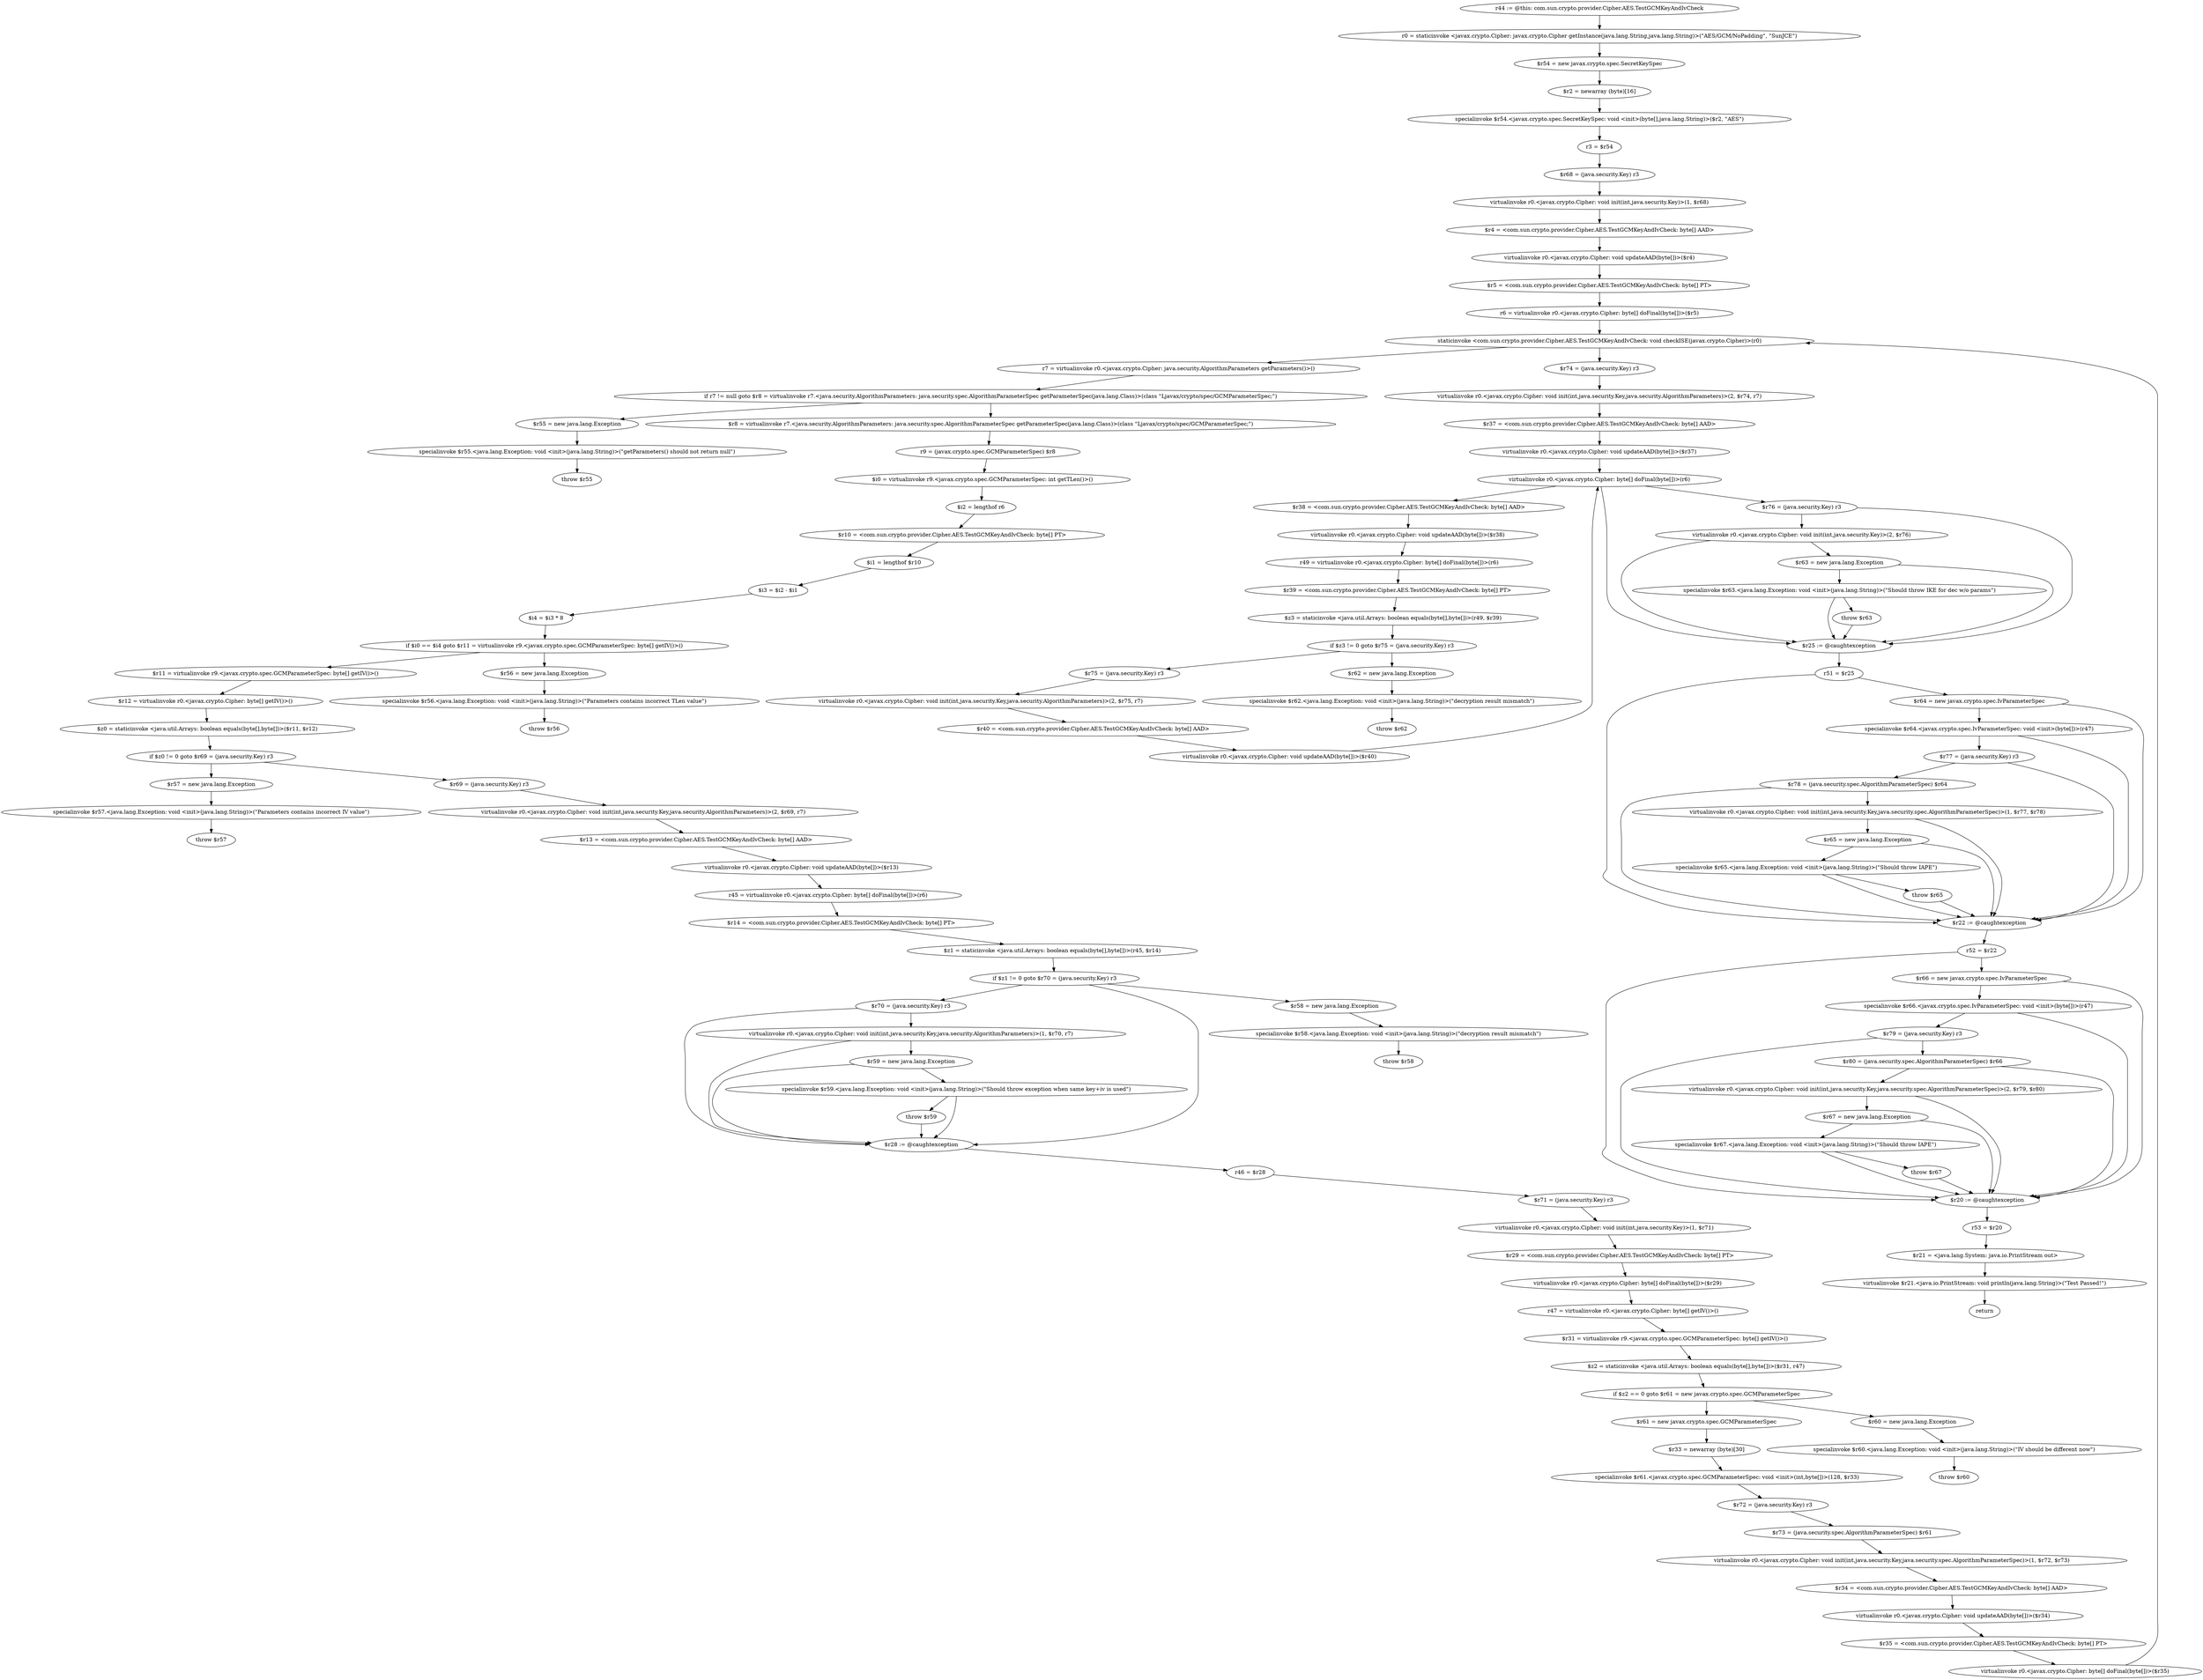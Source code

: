 digraph "unitGraph" {
    "r44 := @this: com.sun.crypto.provider.Cipher.AES.TestGCMKeyAndIvCheck"
    "r0 = staticinvoke <javax.crypto.Cipher: javax.crypto.Cipher getInstance(java.lang.String,java.lang.String)>(\"AES/GCM/NoPadding\", \"SunJCE\")"
    "$r54 = new javax.crypto.spec.SecretKeySpec"
    "$r2 = newarray (byte)[16]"
    "specialinvoke $r54.<javax.crypto.spec.SecretKeySpec: void <init>(byte[],java.lang.String)>($r2, \"AES\")"
    "r3 = $r54"
    "$r68 = (java.security.Key) r3"
    "virtualinvoke r0.<javax.crypto.Cipher: void init(int,java.security.Key)>(1, $r68)"
    "$r4 = <com.sun.crypto.provider.Cipher.AES.TestGCMKeyAndIvCheck: byte[] AAD>"
    "virtualinvoke r0.<javax.crypto.Cipher: void updateAAD(byte[])>($r4)"
    "$r5 = <com.sun.crypto.provider.Cipher.AES.TestGCMKeyAndIvCheck: byte[] PT>"
    "r6 = virtualinvoke r0.<javax.crypto.Cipher: byte[] doFinal(byte[])>($r5)"
    "staticinvoke <com.sun.crypto.provider.Cipher.AES.TestGCMKeyAndIvCheck: void checkISE(javax.crypto.Cipher)>(r0)"
    "r7 = virtualinvoke r0.<javax.crypto.Cipher: java.security.AlgorithmParameters getParameters()>()"
    "if r7 != null goto $r8 = virtualinvoke r7.<java.security.AlgorithmParameters: java.security.spec.AlgorithmParameterSpec getParameterSpec(java.lang.Class)>(class \"Ljavax/crypto/spec/GCMParameterSpec;\")"
    "$r55 = new java.lang.Exception"
    "specialinvoke $r55.<java.lang.Exception: void <init>(java.lang.String)>(\"getParameters() should not return null\")"
    "throw $r55"
    "$r8 = virtualinvoke r7.<java.security.AlgorithmParameters: java.security.spec.AlgorithmParameterSpec getParameterSpec(java.lang.Class)>(class \"Ljavax/crypto/spec/GCMParameterSpec;\")"
    "r9 = (javax.crypto.spec.GCMParameterSpec) $r8"
    "$i0 = virtualinvoke r9.<javax.crypto.spec.GCMParameterSpec: int getTLen()>()"
    "$i2 = lengthof r6"
    "$r10 = <com.sun.crypto.provider.Cipher.AES.TestGCMKeyAndIvCheck: byte[] PT>"
    "$i1 = lengthof $r10"
    "$i3 = $i2 - $i1"
    "$i4 = $i3 * 8"
    "if $i0 == $i4 goto $r11 = virtualinvoke r9.<javax.crypto.spec.GCMParameterSpec: byte[] getIV()>()"
    "$r56 = new java.lang.Exception"
    "specialinvoke $r56.<java.lang.Exception: void <init>(java.lang.String)>(\"Parameters contains incorrect TLen value\")"
    "throw $r56"
    "$r11 = virtualinvoke r9.<javax.crypto.spec.GCMParameterSpec: byte[] getIV()>()"
    "$r12 = virtualinvoke r0.<javax.crypto.Cipher: byte[] getIV()>()"
    "$z0 = staticinvoke <java.util.Arrays: boolean equals(byte[],byte[])>($r11, $r12)"
    "if $z0 != 0 goto $r69 = (java.security.Key) r3"
    "$r57 = new java.lang.Exception"
    "specialinvoke $r57.<java.lang.Exception: void <init>(java.lang.String)>(\"Parameters contains incorrect IV value\")"
    "throw $r57"
    "$r69 = (java.security.Key) r3"
    "virtualinvoke r0.<javax.crypto.Cipher: void init(int,java.security.Key,java.security.AlgorithmParameters)>(2, $r69, r7)"
    "$r13 = <com.sun.crypto.provider.Cipher.AES.TestGCMKeyAndIvCheck: byte[] AAD>"
    "virtualinvoke r0.<javax.crypto.Cipher: void updateAAD(byte[])>($r13)"
    "r45 = virtualinvoke r0.<javax.crypto.Cipher: byte[] doFinal(byte[])>(r6)"
    "$r14 = <com.sun.crypto.provider.Cipher.AES.TestGCMKeyAndIvCheck: byte[] PT>"
    "$z1 = staticinvoke <java.util.Arrays: boolean equals(byte[],byte[])>(r45, $r14)"
    "if $z1 != 0 goto $r70 = (java.security.Key) r3"
    "$r58 = new java.lang.Exception"
    "specialinvoke $r58.<java.lang.Exception: void <init>(java.lang.String)>(\"decryption result mismatch\")"
    "throw $r58"
    "$r70 = (java.security.Key) r3"
    "virtualinvoke r0.<javax.crypto.Cipher: void init(int,java.security.Key,java.security.AlgorithmParameters)>(1, $r70, r7)"
    "$r59 = new java.lang.Exception"
    "specialinvoke $r59.<java.lang.Exception: void <init>(java.lang.String)>(\"Should throw exception when same key+iv is used\")"
    "throw $r59"
    "$r28 := @caughtexception"
    "r46 = $r28"
    "$r71 = (java.security.Key) r3"
    "virtualinvoke r0.<javax.crypto.Cipher: void init(int,java.security.Key)>(1, $r71)"
    "$r29 = <com.sun.crypto.provider.Cipher.AES.TestGCMKeyAndIvCheck: byte[] PT>"
    "virtualinvoke r0.<javax.crypto.Cipher: byte[] doFinal(byte[])>($r29)"
    "r47 = virtualinvoke r0.<javax.crypto.Cipher: byte[] getIV()>()"
    "$r31 = virtualinvoke r9.<javax.crypto.spec.GCMParameterSpec: byte[] getIV()>()"
    "$z2 = staticinvoke <java.util.Arrays: boolean equals(byte[],byte[])>($r31, r47)"
    "if $z2 == 0 goto $r61 = new javax.crypto.spec.GCMParameterSpec"
    "$r60 = new java.lang.Exception"
    "specialinvoke $r60.<java.lang.Exception: void <init>(java.lang.String)>(\"IV should be different now\")"
    "throw $r60"
    "$r61 = new javax.crypto.spec.GCMParameterSpec"
    "$r33 = newarray (byte)[30]"
    "specialinvoke $r61.<javax.crypto.spec.GCMParameterSpec: void <init>(int,byte[])>(128, $r33)"
    "$r72 = (java.security.Key) r3"
    "$r73 = (java.security.spec.AlgorithmParameterSpec) $r61"
    "virtualinvoke r0.<javax.crypto.Cipher: void init(int,java.security.Key,java.security.spec.AlgorithmParameterSpec)>(1, $r72, $r73)"
    "$r34 = <com.sun.crypto.provider.Cipher.AES.TestGCMKeyAndIvCheck: byte[] AAD>"
    "virtualinvoke r0.<javax.crypto.Cipher: void updateAAD(byte[])>($r34)"
    "$r35 = <com.sun.crypto.provider.Cipher.AES.TestGCMKeyAndIvCheck: byte[] PT>"
    "virtualinvoke r0.<javax.crypto.Cipher: byte[] doFinal(byte[])>($r35)"
    "$r74 = (java.security.Key) r3"
    "virtualinvoke r0.<javax.crypto.Cipher: void init(int,java.security.Key,java.security.AlgorithmParameters)>(2, $r74, r7)"
    "$r37 = <com.sun.crypto.provider.Cipher.AES.TestGCMKeyAndIvCheck: byte[] AAD>"
    "virtualinvoke r0.<javax.crypto.Cipher: void updateAAD(byte[])>($r37)"
    "virtualinvoke r0.<javax.crypto.Cipher: byte[] doFinal(byte[])>(r6)"
    "$r38 = <com.sun.crypto.provider.Cipher.AES.TestGCMKeyAndIvCheck: byte[] AAD>"
    "virtualinvoke r0.<javax.crypto.Cipher: void updateAAD(byte[])>($r38)"
    "r49 = virtualinvoke r0.<javax.crypto.Cipher: byte[] doFinal(byte[])>(r6)"
    "$r39 = <com.sun.crypto.provider.Cipher.AES.TestGCMKeyAndIvCheck: byte[] PT>"
    "$z3 = staticinvoke <java.util.Arrays: boolean equals(byte[],byte[])>(r49, $r39)"
    "if $z3 != 0 goto $r75 = (java.security.Key) r3"
    "$r62 = new java.lang.Exception"
    "specialinvoke $r62.<java.lang.Exception: void <init>(java.lang.String)>(\"decryption result mismatch\")"
    "throw $r62"
    "$r75 = (java.security.Key) r3"
    "virtualinvoke r0.<javax.crypto.Cipher: void init(int,java.security.Key,java.security.AlgorithmParameters)>(2, $r75, r7)"
    "$r40 = <com.sun.crypto.provider.Cipher.AES.TestGCMKeyAndIvCheck: byte[] AAD>"
    "virtualinvoke r0.<javax.crypto.Cipher: void updateAAD(byte[])>($r40)"
    "$r76 = (java.security.Key) r3"
    "virtualinvoke r0.<javax.crypto.Cipher: void init(int,java.security.Key)>(2, $r76)"
    "$r63 = new java.lang.Exception"
    "specialinvoke $r63.<java.lang.Exception: void <init>(java.lang.String)>(\"Should throw IKE for dec w/o params\")"
    "throw $r63"
    "$r25 := @caughtexception"
    "r51 = $r25"
    "$r64 = new javax.crypto.spec.IvParameterSpec"
    "specialinvoke $r64.<javax.crypto.spec.IvParameterSpec: void <init>(byte[])>(r47)"
    "$r77 = (java.security.Key) r3"
    "$r78 = (java.security.spec.AlgorithmParameterSpec) $r64"
    "virtualinvoke r0.<javax.crypto.Cipher: void init(int,java.security.Key,java.security.spec.AlgorithmParameterSpec)>(1, $r77, $r78)"
    "$r65 = new java.lang.Exception"
    "specialinvoke $r65.<java.lang.Exception: void <init>(java.lang.String)>(\"Should throw IAPE\")"
    "throw $r65"
    "$r22 := @caughtexception"
    "r52 = $r22"
    "$r66 = new javax.crypto.spec.IvParameterSpec"
    "specialinvoke $r66.<javax.crypto.spec.IvParameterSpec: void <init>(byte[])>(r47)"
    "$r79 = (java.security.Key) r3"
    "$r80 = (java.security.spec.AlgorithmParameterSpec) $r66"
    "virtualinvoke r0.<javax.crypto.Cipher: void init(int,java.security.Key,java.security.spec.AlgorithmParameterSpec)>(2, $r79, $r80)"
    "$r67 = new java.lang.Exception"
    "specialinvoke $r67.<java.lang.Exception: void <init>(java.lang.String)>(\"Should throw IAPE\")"
    "throw $r67"
    "$r20 := @caughtexception"
    "r53 = $r20"
    "$r21 = <java.lang.System: java.io.PrintStream out>"
    "virtualinvoke $r21.<java.io.PrintStream: void println(java.lang.String)>(\"Test Passed!\")"
    "return"
    "r44 := @this: com.sun.crypto.provider.Cipher.AES.TestGCMKeyAndIvCheck"->"r0 = staticinvoke <javax.crypto.Cipher: javax.crypto.Cipher getInstance(java.lang.String,java.lang.String)>(\"AES/GCM/NoPadding\", \"SunJCE\")";
    "r0 = staticinvoke <javax.crypto.Cipher: javax.crypto.Cipher getInstance(java.lang.String,java.lang.String)>(\"AES/GCM/NoPadding\", \"SunJCE\")"->"$r54 = new javax.crypto.spec.SecretKeySpec";
    "$r54 = new javax.crypto.spec.SecretKeySpec"->"$r2 = newarray (byte)[16]";
    "$r2 = newarray (byte)[16]"->"specialinvoke $r54.<javax.crypto.spec.SecretKeySpec: void <init>(byte[],java.lang.String)>($r2, \"AES\")";
    "specialinvoke $r54.<javax.crypto.spec.SecretKeySpec: void <init>(byte[],java.lang.String)>($r2, \"AES\")"->"r3 = $r54";
    "r3 = $r54"->"$r68 = (java.security.Key) r3";
    "$r68 = (java.security.Key) r3"->"virtualinvoke r0.<javax.crypto.Cipher: void init(int,java.security.Key)>(1, $r68)";
    "virtualinvoke r0.<javax.crypto.Cipher: void init(int,java.security.Key)>(1, $r68)"->"$r4 = <com.sun.crypto.provider.Cipher.AES.TestGCMKeyAndIvCheck: byte[] AAD>";
    "$r4 = <com.sun.crypto.provider.Cipher.AES.TestGCMKeyAndIvCheck: byte[] AAD>"->"virtualinvoke r0.<javax.crypto.Cipher: void updateAAD(byte[])>($r4)";
    "virtualinvoke r0.<javax.crypto.Cipher: void updateAAD(byte[])>($r4)"->"$r5 = <com.sun.crypto.provider.Cipher.AES.TestGCMKeyAndIvCheck: byte[] PT>";
    "$r5 = <com.sun.crypto.provider.Cipher.AES.TestGCMKeyAndIvCheck: byte[] PT>"->"r6 = virtualinvoke r0.<javax.crypto.Cipher: byte[] doFinal(byte[])>($r5)";
    "r6 = virtualinvoke r0.<javax.crypto.Cipher: byte[] doFinal(byte[])>($r5)"->"staticinvoke <com.sun.crypto.provider.Cipher.AES.TestGCMKeyAndIvCheck: void checkISE(javax.crypto.Cipher)>(r0)";
    "staticinvoke <com.sun.crypto.provider.Cipher.AES.TestGCMKeyAndIvCheck: void checkISE(javax.crypto.Cipher)>(r0)"->"r7 = virtualinvoke r0.<javax.crypto.Cipher: java.security.AlgorithmParameters getParameters()>()";
    "r7 = virtualinvoke r0.<javax.crypto.Cipher: java.security.AlgorithmParameters getParameters()>()"->"if r7 != null goto $r8 = virtualinvoke r7.<java.security.AlgorithmParameters: java.security.spec.AlgorithmParameterSpec getParameterSpec(java.lang.Class)>(class \"Ljavax/crypto/spec/GCMParameterSpec;\")";
    "if r7 != null goto $r8 = virtualinvoke r7.<java.security.AlgorithmParameters: java.security.spec.AlgorithmParameterSpec getParameterSpec(java.lang.Class)>(class \"Ljavax/crypto/spec/GCMParameterSpec;\")"->"$r55 = new java.lang.Exception";
    "if r7 != null goto $r8 = virtualinvoke r7.<java.security.AlgorithmParameters: java.security.spec.AlgorithmParameterSpec getParameterSpec(java.lang.Class)>(class \"Ljavax/crypto/spec/GCMParameterSpec;\")"->"$r8 = virtualinvoke r7.<java.security.AlgorithmParameters: java.security.spec.AlgorithmParameterSpec getParameterSpec(java.lang.Class)>(class \"Ljavax/crypto/spec/GCMParameterSpec;\")";
    "$r55 = new java.lang.Exception"->"specialinvoke $r55.<java.lang.Exception: void <init>(java.lang.String)>(\"getParameters() should not return null\")";
    "specialinvoke $r55.<java.lang.Exception: void <init>(java.lang.String)>(\"getParameters() should not return null\")"->"throw $r55";
    "$r8 = virtualinvoke r7.<java.security.AlgorithmParameters: java.security.spec.AlgorithmParameterSpec getParameterSpec(java.lang.Class)>(class \"Ljavax/crypto/spec/GCMParameterSpec;\")"->"r9 = (javax.crypto.spec.GCMParameterSpec) $r8";
    "r9 = (javax.crypto.spec.GCMParameterSpec) $r8"->"$i0 = virtualinvoke r9.<javax.crypto.spec.GCMParameterSpec: int getTLen()>()";
    "$i0 = virtualinvoke r9.<javax.crypto.spec.GCMParameterSpec: int getTLen()>()"->"$i2 = lengthof r6";
    "$i2 = lengthof r6"->"$r10 = <com.sun.crypto.provider.Cipher.AES.TestGCMKeyAndIvCheck: byte[] PT>";
    "$r10 = <com.sun.crypto.provider.Cipher.AES.TestGCMKeyAndIvCheck: byte[] PT>"->"$i1 = lengthof $r10";
    "$i1 = lengthof $r10"->"$i3 = $i2 - $i1";
    "$i3 = $i2 - $i1"->"$i4 = $i3 * 8";
    "$i4 = $i3 * 8"->"if $i0 == $i4 goto $r11 = virtualinvoke r9.<javax.crypto.spec.GCMParameterSpec: byte[] getIV()>()";
    "if $i0 == $i4 goto $r11 = virtualinvoke r9.<javax.crypto.spec.GCMParameterSpec: byte[] getIV()>()"->"$r56 = new java.lang.Exception";
    "if $i0 == $i4 goto $r11 = virtualinvoke r9.<javax.crypto.spec.GCMParameterSpec: byte[] getIV()>()"->"$r11 = virtualinvoke r9.<javax.crypto.spec.GCMParameterSpec: byte[] getIV()>()";
    "$r56 = new java.lang.Exception"->"specialinvoke $r56.<java.lang.Exception: void <init>(java.lang.String)>(\"Parameters contains incorrect TLen value\")";
    "specialinvoke $r56.<java.lang.Exception: void <init>(java.lang.String)>(\"Parameters contains incorrect TLen value\")"->"throw $r56";
    "$r11 = virtualinvoke r9.<javax.crypto.spec.GCMParameterSpec: byte[] getIV()>()"->"$r12 = virtualinvoke r0.<javax.crypto.Cipher: byte[] getIV()>()";
    "$r12 = virtualinvoke r0.<javax.crypto.Cipher: byte[] getIV()>()"->"$z0 = staticinvoke <java.util.Arrays: boolean equals(byte[],byte[])>($r11, $r12)";
    "$z0 = staticinvoke <java.util.Arrays: boolean equals(byte[],byte[])>($r11, $r12)"->"if $z0 != 0 goto $r69 = (java.security.Key) r3";
    "if $z0 != 0 goto $r69 = (java.security.Key) r3"->"$r57 = new java.lang.Exception";
    "if $z0 != 0 goto $r69 = (java.security.Key) r3"->"$r69 = (java.security.Key) r3";
    "$r57 = new java.lang.Exception"->"specialinvoke $r57.<java.lang.Exception: void <init>(java.lang.String)>(\"Parameters contains incorrect IV value\")";
    "specialinvoke $r57.<java.lang.Exception: void <init>(java.lang.String)>(\"Parameters contains incorrect IV value\")"->"throw $r57";
    "$r69 = (java.security.Key) r3"->"virtualinvoke r0.<javax.crypto.Cipher: void init(int,java.security.Key,java.security.AlgorithmParameters)>(2, $r69, r7)";
    "virtualinvoke r0.<javax.crypto.Cipher: void init(int,java.security.Key,java.security.AlgorithmParameters)>(2, $r69, r7)"->"$r13 = <com.sun.crypto.provider.Cipher.AES.TestGCMKeyAndIvCheck: byte[] AAD>";
    "$r13 = <com.sun.crypto.provider.Cipher.AES.TestGCMKeyAndIvCheck: byte[] AAD>"->"virtualinvoke r0.<javax.crypto.Cipher: void updateAAD(byte[])>($r13)";
    "virtualinvoke r0.<javax.crypto.Cipher: void updateAAD(byte[])>($r13)"->"r45 = virtualinvoke r0.<javax.crypto.Cipher: byte[] doFinal(byte[])>(r6)";
    "r45 = virtualinvoke r0.<javax.crypto.Cipher: byte[] doFinal(byte[])>(r6)"->"$r14 = <com.sun.crypto.provider.Cipher.AES.TestGCMKeyAndIvCheck: byte[] PT>";
    "$r14 = <com.sun.crypto.provider.Cipher.AES.TestGCMKeyAndIvCheck: byte[] PT>"->"$z1 = staticinvoke <java.util.Arrays: boolean equals(byte[],byte[])>(r45, $r14)";
    "$z1 = staticinvoke <java.util.Arrays: boolean equals(byte[],byte[])>(r45, $r14)"->"if $z1 != 0 goto $r70 = (java.security.Key) r3";
    "if $z1 != 0 goto $r70 = (java.security.Key) r3"->"$r58 = new java.lang.Exception";
    "if $z1 != 0 goto $r70 = (java.security.Key) r3"->"$r70 = (java.security.Key) r3";
    "if $z1 != 0 goto $r70 = (java.security.Key) r3"->"$r28 := @caughtexception";
    "$r58 = new java.lang.Exception"->"specialinvoke $r58.<java.lang.Exception: void <init>(java.lang.String)>(\"decryption result mismatch\")";
    "specialinvoke $r58.<java.lang.Exception: void <init>(java.lang.String)>(\"decryption result mismatch\")"->"throw $r58";
    "$r70 = (java.security.Key) r3"->"virtualinvoke r0.<javax.crypto.Cipher: void init(int,java.security.Key,java.security.AlgorithmParameters)>(1, $r70, r7)";
    "$r70 = (java.security.Key) r3"->"$r28 := @caughtexception";
    "virtualinvoke r0.<javax.crypto.Cipher: void init(int,java.security.Key,java.security.AlgorithmParameters)>(1, $r70, r7)"->"$r59 = new java.lang.Exception";
    "virtualinvoke r0.<javax.crypto.Cipher: void init(int,java.security.Key,java.security.AlgorithmParameters)>(1, $r70, r7)"->"$r28 := @caughtexception";
    "$r59 = new java.lang.Exception"->"specialinvoke $r59.<java.lang.Exception: void <init>(java.lang.String)>(\"Should throw exception when same key+iv is used\")";
    "$r59 = new java.lang.Exception"->"$r28 := @caughtexception";
    "specialinvoke $r59.<java.lang.Exception: void <init>(java.lang.String)>(\"Should throw exception when same key+iv is used\")"->"throw $r59";
    "specialinvoke $r59.<java.lang.Exception: void <init>(java.lang.String)>(\"Should throw exception when same key+iv is used\")"->"$r28 := @caughtexception";
    "throw $r59"->"$r28 := @caughtexception";
    "$r28 := @caughtexception"->"r46 = $r28";
    "r46 = $r28"->"$r71 = (java.security.Key) r3";
    "$r71 = (java.security.Key) r3"->"virtualinvoke r0.<javax.crypto.Cipher: void init(int,java.security.Key)>(1, $r71)";
    "virtualinvoke r0.<javax.crypto.Cipher: void init(int,java.security.Key)>(1, $r71)"->"$r29 = <com.sun.crypto.provider.Cipher.AES.TestGCMKeyAndIvCheck: byte[] PT>";
    "$r29 = <com.sun.crypto.provider.Cipher.AES.TestGCMKeyAndIvCheck: byte[] PT>"->"virtualinvoke r0.<javax.crypto.Cipher: byte[] doFinal(byte[])>($r29)";
    "virtualinvoke r0.<javax.crypto.Cipher: byte[] doFinal(byte[])>($r29)"->"r47 = virtualinvoke r0.<javax.crypto.Cipher: byte[] getIV()>()";
    "r47 = virtualinvoke r0.<javax.crypto.Cipher: byte[] getIV()>()"->"$r31 = virtualinvoke r9.<javax.crypto.spec.GCMParameterSpec: byte[] getIV()>()";
    "$r31 = virtualinvoke r9.<javax.crypto.spec.GCMParameterSpec: byte[] getIV()>()"->"$z2 = staticinvoke <java.util.Arrays: boolean equals(byte[],byte[])>($r31, r47)";
    "$z2 = staticinvoke <java.util.Arrays: boolean equals(byte[],byte[])>($r31, r47)"->"if $z2 == 0 goto $r61 = new javax.crypto.spec.GCMParameterSpec";
    "if $z2 == 0 goto $r61 = new javax.crypto.spec.GCMParameterSpec"->"$r60 = new java.lang.Exception";
    "if $z2 == 0 goto $r61 = new javax.crypto.spec.GCMParameterSpec"->"$r61 = new javax.crypto.spec.GCMParameterSpec";
    "$r60 = new java.lang.Exception"->"specialinvoke $r60.<java.lang.Exception: void <init>(java.lang.String)>(\"IV should be different now\")";
    "specialinvoke $r60.<java.lang.Exception: void <init>(java.lang.String)>(\"IV should be different now\")"->"throw $r60";
    "$r61 = new javax.crypto.spec.GCMParameterSpec"->"$r33 = newarray (byte)[30]";
    "$r33 = newarray (byte)[30]"->"specialinvoke $r61.<javax.crypto.spec.GCMParameterSpec: void <init>(int,byte[])>(128, $r33)";
    "specialinvoke $r61.<javax.crypto.spec.GCMParameterSpec: void <init>(int,byte[])>(128, $r33)"->"$r72 = (java.security.Key) r3";
    "$r72 = (java.security.Key) r3"->"$r73 = (java.security.spec.AlgorithmParameterSpec) $r61";
    "$r73 = (java.security.spec.AlgorithmParameterSpec) $r61"->"virtualinvoke r0.<javax.crypto.Cipher: void init(int,java.security.Key,java.security.spec.AlgorithmParameterSpec)>(1, $r72, $r73)";
    "virtualinvoke r0.<javax.crypto.Cipher: void init(int,java.security.Key,java.security.spec.AlgorithmParameterSpec)>(1, $r72, $r73)"->"$r34 = <com.sun.crypto.provider.Cipher.AES.TestGCMKeyAndIvCheck: byte[] AAD>";
    "$r34 = <com.sun.crypto.provider.Cipher.AES.TestGCMKeyAndIvCheck: byte[] AAD>"->"virtualinvoke r0.<javax.crypto.Cipher: void updateAAD(byte[])>($r34)";
    "virtualinvoke r0.<javax.crypto.Cipher: void updateAAD(byte[])>($r34)"->"$r35 = <com.sun.crypto.provider.Cipher.AES.TestGCMKeyAndIvCheck: byte[] PT>";
    "$r35 = <com.sun.crypto.provider.Cipher.AES.TestGCMKeyAndIvCheck: byte[] PT>"->"virtualinvoke r0.<javax.crypto.Cipher: byte[] doFinal(byte[])>($r35)";
    "virtualinvoke r0.<javax.crypto.Cipher: byte[] doFinal(byte[])>($r35)"->"staticinvoke <com.sun.crypto.provider.Cipher.AES.TestGCMKeyAndIvCheck: void checkISE(javax.crypto.Cipher)>(r0)";
    "staticinvoke <com.sun.crypto.provider.Cipher.AES.TestGCMKeyAndIvCheck: void checkISE(javax.crypto.Cipher)>(r0)"->"$r74 = (java.security.Key) r3";
    "$r74 = (java.security.Key) r3"->"virtualinvoke r0.<javax.crypto.Cipher: void init(int,java.security.Key,java.security.AlgorithmParameters)>(2, $r74, r7)";
    "virtualinvoke r0.<javax.crypto.Cipher: void init(int,java.security.Key,java.security.AlgorithmParameters)>(2, $r74, r7)"->"$r37 = <com.sun.crypto.provider.Cipher.AES.TestGCMKeyAndIvCheck: byte[] AAD>";
    "$r37 = <com.sun.crypto.provider.Cipher.AES.TestGCMKeyAndIvCheck: byte[] AAD>"->"virtualinvoke r0.<javax.crypto.Cipher: void updateAAD(byte[])>($r37)";
    "virtualinvoke r0.<javax.crypto.Cipher: void updateAAD(byte[])>($r37)"->"virtualinvoke r0.<javax.crypto.Cipher: byte[] doFinal(byte[])>(r6)";
    "virtualinvoke r0.<javax.crypto.Cipher: byte[] doFinal(byte[])>(r6)"->"$r38 = <com.sun.crypto.provider.Cipher.AES.TestGCMKeyAndIvCheck: byte[] AAD>";
    "$r38 = <com.sun.crypto.provider.Cipher.AES.TestGCMKeyAndIvCheck: byte[] AAD>"->"virtualinvoke r0.<javax.crypto.Cipher: void updateAAD(byte[])>($r38)";
    "virtualinvoke r0.<javax.crypto.Cipher: void updateAAD(byte[])>($r38)"->"r49 = virtualinvoke r0.<javax.crypto.Cipher: byte[] doFinal(byte[])>(r6)";
    "r49 = virtualinvoke r0.<javax.crypto.Cipher: byte[] doFinal(byte[])>(r6)"->"$r39 = <com.sun.crypto.provider.Cipher.AES.TestGCMKeyAndIvCheck: byte[] PT>";
    "$r39 = <com.sun.crypto.provider.Cipher.AES.TestGCMKeyAndIvCheck: byte[] PT>"->"$z3 = staticinvoke <java.util.Arrays: boolean equals(byte[],byte[])>(r49, $r39)";
    "$z3 = staticinvoke <java.util.Arrays: boolean equals(byte[],byte[])>(r49, $r39)"->"if $z3 != 0 goto $r75 = (java.security.Key) r3";
    "if $z3 != 0 goto $r75 = (java.security.Key) r3"->"$r62 = new java.lang.Exception";
    "if $z3 != 0 goto $r75 = (java.security.Key) r3"->"$r75 = (java.security.Key) r3";
    "$r62 = new java.lang.Exception"->"specialinvoke $r62.<java.lang.Exception: void <init>(java.lang.String)>(\"decryption result mismatch\")";
    "specialinvoke $r62.<java.lang.Exception: void <init>(java.lang.String)>(\"decryption result mismatch\")"->"throw $r62";
    "$r75 = (java.security.Key) r3"->"virtualinvoke r0.<javax.crypto.Cipher: void init(int,java.security.Key,java.security.AlgorithmParameters)>(2, $r75, r7)";
    "virtualinvoke r0.<javax.crypto.Cipher: void init(int,java.security.Key,java.security.AlgorithmParameters)>(2, $r75, r7)"->"$r40 = <com.sun.crypto.provider.Cipher.AES.TestGCMKeyAndIvCheck: byte[] AAD>";
    "$r40 = <com.sun.crypto.provider.Cipher.AES.TestGCMKeyAndIvCheck: byte[] AAD>"->"virtualinvoke r0.<javax.crypto.Cipher: void updateAAD(byte[])>($r40)";
    "virtualinvoke r0.<javax.crypto.Cipher: void updateAAD(byte[])>($r40)"->"virtualinvoke r0.<javax.crypto.Cipher: byte[] doFinal(byte[])>(r6)";
    "virtualinvoke r0.<javax.crypto.Cipher: byte[] doFinal(byte[])>(r6)"->"$r76 = (java.security.Key) r3";
    "virtualinvoke r0.<javax.crypto.Cipher: byte[] doFinal(byte[])>(r6)"->"$r25 := @caughtexception";
    "$r76 = (java.security.Key) r3"->"virtualinvoke r0.<javax.crypto.Cipher: void init(int,java.security.Key)>(2, $r76)";
    "$r76 = (java.security.Key) r3"->"$r25 := @caughtexception";
    "virtualinvoke r0.<javax.crypto.Cipher: void init(int,java.security.Key)>(2, $r76)"->"$r63 = new java.lang.Exception";
    "virtualinvoke r0.<javax.crypto.Cipher: void init(int,java.security.Key)>(2, $r76)"->"$r25 := @caughtexception";
    "$r63 = new java.lang.Exception"->"specialinvoke $r63.<java.lang.Exception: void <init>(java.lang.String)>(\"Should throw IKE for dec w/o params\")";
    "$r63 = new java.lang.Exception"->"$r25 := @caughtexception";
    "specialinvoke $r63.<java.lang.Exception: void <init>(java.lang.String)>(\"Should throw IKE for dec w/o params\")"->"throw $r63";
    "specialinvoke $r63.<java.lang.Exception: void <init>(java.lang.String)>(\"Should throw IKE for dec w/o params\")"->"$r25 := @caughtexception";
    "throw $r63"->"$r25 := @caughtexception";
    "$r25 := @caughtexception"->"r51 = $r25";
    "r51 = $r25"->"$r64 = new javax.crypto.spec.IvParameterSpec";
    "r51 = $r25"->"$r22 := @caughtexception";
    "$r64 = new javax.crypto.spec.IvParameterSpec"->"specialinvoke $r64.<javax.crypto.spec.IvParameterSpec: void <init>(byte[])>(r47)";
    "$r64 = new javax.crypto.spec.IvParameterSpec"->"$r22 := @caughtexception";
    "specialinvoke $r64.<javax.crypto.spec.IvParameterSpec: void <init>(byte[])>(r47)"->"$r77 = (java.security.Key) r3";
    "specialinvoke $r64.<javax.crypto.spec.IvParameterSpec: void <init>(byte[])>(r47)"->"$r22 := @caughtexception";
    "$r77 = (java.security.Key) r3"->"$r78 = (java.security.spec.AlgorithmParameterSpec) $r64";
    "$r77 = (java.security.Key) r3"->"$r22 := @caughtexception";
    "$r78 = (java.security.spec.AlgorithmParameterSpec) $r64"->"virtualinvoke r0.<javax.crypto.Cipher: void init(int,java.security.Key,java.security.spec.AlgorithmParameterSpec)>(1, $r77, $r78)";
    "$r78 = (java.security.spec.AlgorithmParameterSpec) $r64"->"$r22 := @caughtexception";
    "virtualinvoke r0.<javax.crypto.Cipher: void init(int,java.security.Key,java.security.spec.AlgorithmParameterSpec)>(1, $r77, $r78)"->"$r65 = new java.lang.Exception";
    "virtualinvoke r0.<javax.crypto.Cipher: void init(int,java.security.Key,java.security.spec.AlgorithmParameterSpec)>(1, $r77, $r78)"->"$r22 := @caughtexception";
    "$r65 = new java.lang.Exception"->"specialinvoke $r65.<java.lang.Exception: void <init>(java.lang.String)>(\"Should throw IAPE\")";
    "$r65 = new java.lang.Exception"->"$r22 := @caughtexception";
    "specialinvoke $r65.<java.lang.Exception: void <init>(java.lang.String)>(\"Should throw IAPE\")"->"throw $r65";
    "specialinvoke $r65.<java.lang.Exception: void <init>(java.lang.String)>(\"Should throw IAPE\")"->"$r22 := @caughtexception";
    "throw $r65"->"$r22 := @caughtexception";
    "$r22 := @caughtexception"->"r52 = $r22";
    "r52 = $r22"->"$r66 = new javax.crypto.spec.IvParameterSpec";
    "r52 = $r22"->"$r20 := @caughtexception";
    "$r66 = new javax.crypto.spec.IvParameterSpec"->"specialinvoke $r66.<javax.crypto.spec.IvParameterSpec: void <init>(byte[])>(r47)";
    "$r66 = new javax.crypto.spec.IvParameterSpec"->"$r20 := @caughtexception";
    "specialinvoke $r66.<javax.crypto.spec.IvParameterSpec: void <init>(byte[])>(r47)"->"$r79 = (java.security.Key) r3";
    "specialinvoke $r66.<javax.crypto.spec.IvParameterSpec: void <init>(byte[])>(r47)"->"$r20 := @caughtexception";
    "$r79 = (java.security.Key) r3"->"$r80 = (java.security.spec.AlgorithmParameterSpec) $r66";
    "$r79 = (java.security.Key) r3"->"$r20 := @caughtexception";
    "$r80 = (java.security.spec.AlgorithmParameterSpec) $r66"->"virtualinvoke r0.<javax.crypto.Cipher: void init(int,java.security.Key,java.security.spec.AlgorithmParameterSpec)>(2, $r79, $r80)";
    "$r80 = (java.security.spec.AlgorithmParameterSpec) $r66"->"$r20 := @caughtexception";
    "virtualinvoke r0.<javax.crypto.Cipher: void init(int,java.security.Key,java.security.spec.AlgorithmParameterSpec)>(2, $r79, $r80)"->"$r67 = new java.lang.Exception";
    "virtualinvoke r0.<javax.crypto.Cipher: void init(int,java.security.Key,java.security.spec.AlgorithmParameterSpec)>(2, $r79, $r80)"->"$r20 := @caughtexception";
    "$r67 = new java.lang.Exception"->"specialinvoke $r67.<java.lang.Exception: void <init>(java.lang.String)>(\"Should throw IAPE\")";
    "$r67 = new java.lang.Exception"->"$r20 := @caughtexception";
    "specialinvoke $r67.<java.lang.Exception: void <init>(java.lang.String)>(\"Should throw IAPE\")"->"throw $r67";
    "specialinvoke $r67.<java.lang.Exception: void <init>(java.lang.String)>(\"Should throw IAPE\")"->"$r20 := @caughtexception";
    "throw $r67"->"$r20 := @caughtexception";
    "$r20 := @caughtexception"->"r53 = $r20";
    "r53 = $r20"->"$r21 = <java.lang.System: java.io.PrintStream out>";
    "$r21 = <java.lang.System: java.io.PrintStream out>"->"virtualinvoke $r21.<java.io.PrintStream: void println(java.lang.String)>(\"Test Passed!\")";
    "virtualinvoke $r21.<java.io.PrintStream: void println(java.lang.String)>(\"Test Passed!\")"->"return";
}
